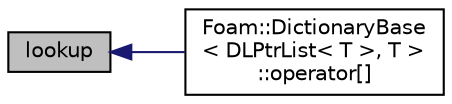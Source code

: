digraph "lookup"
{
  bgcolor="transparent";
  edge [fontname="Helvetica",fontsize="10",labelfontname="Helvetica",labelfontsize="10"];
  node [fontname="Helvetica",fontsize="10",shape=record];
  rankdir="LR";
  Node1 [label="lookup",height=0.2,width=0.4,color="black", fillcolor="grey75", style="filled", fontcolor="black"];
  Node1 -> Node2 [dir="back",color="midnightblue",fontsize="10",style="solid",fontname="Helvetica"];
  Node2 [label="Foam::DictionaryBase\l\< DLPtrList\< T \>, T \>\l::operator[]",height=0.2,width=0.4,color="black",URL="$a00524.html#abf2e6f4420f85dc90ea0839114987c02",tooltip="Find and return entry. "];
}
